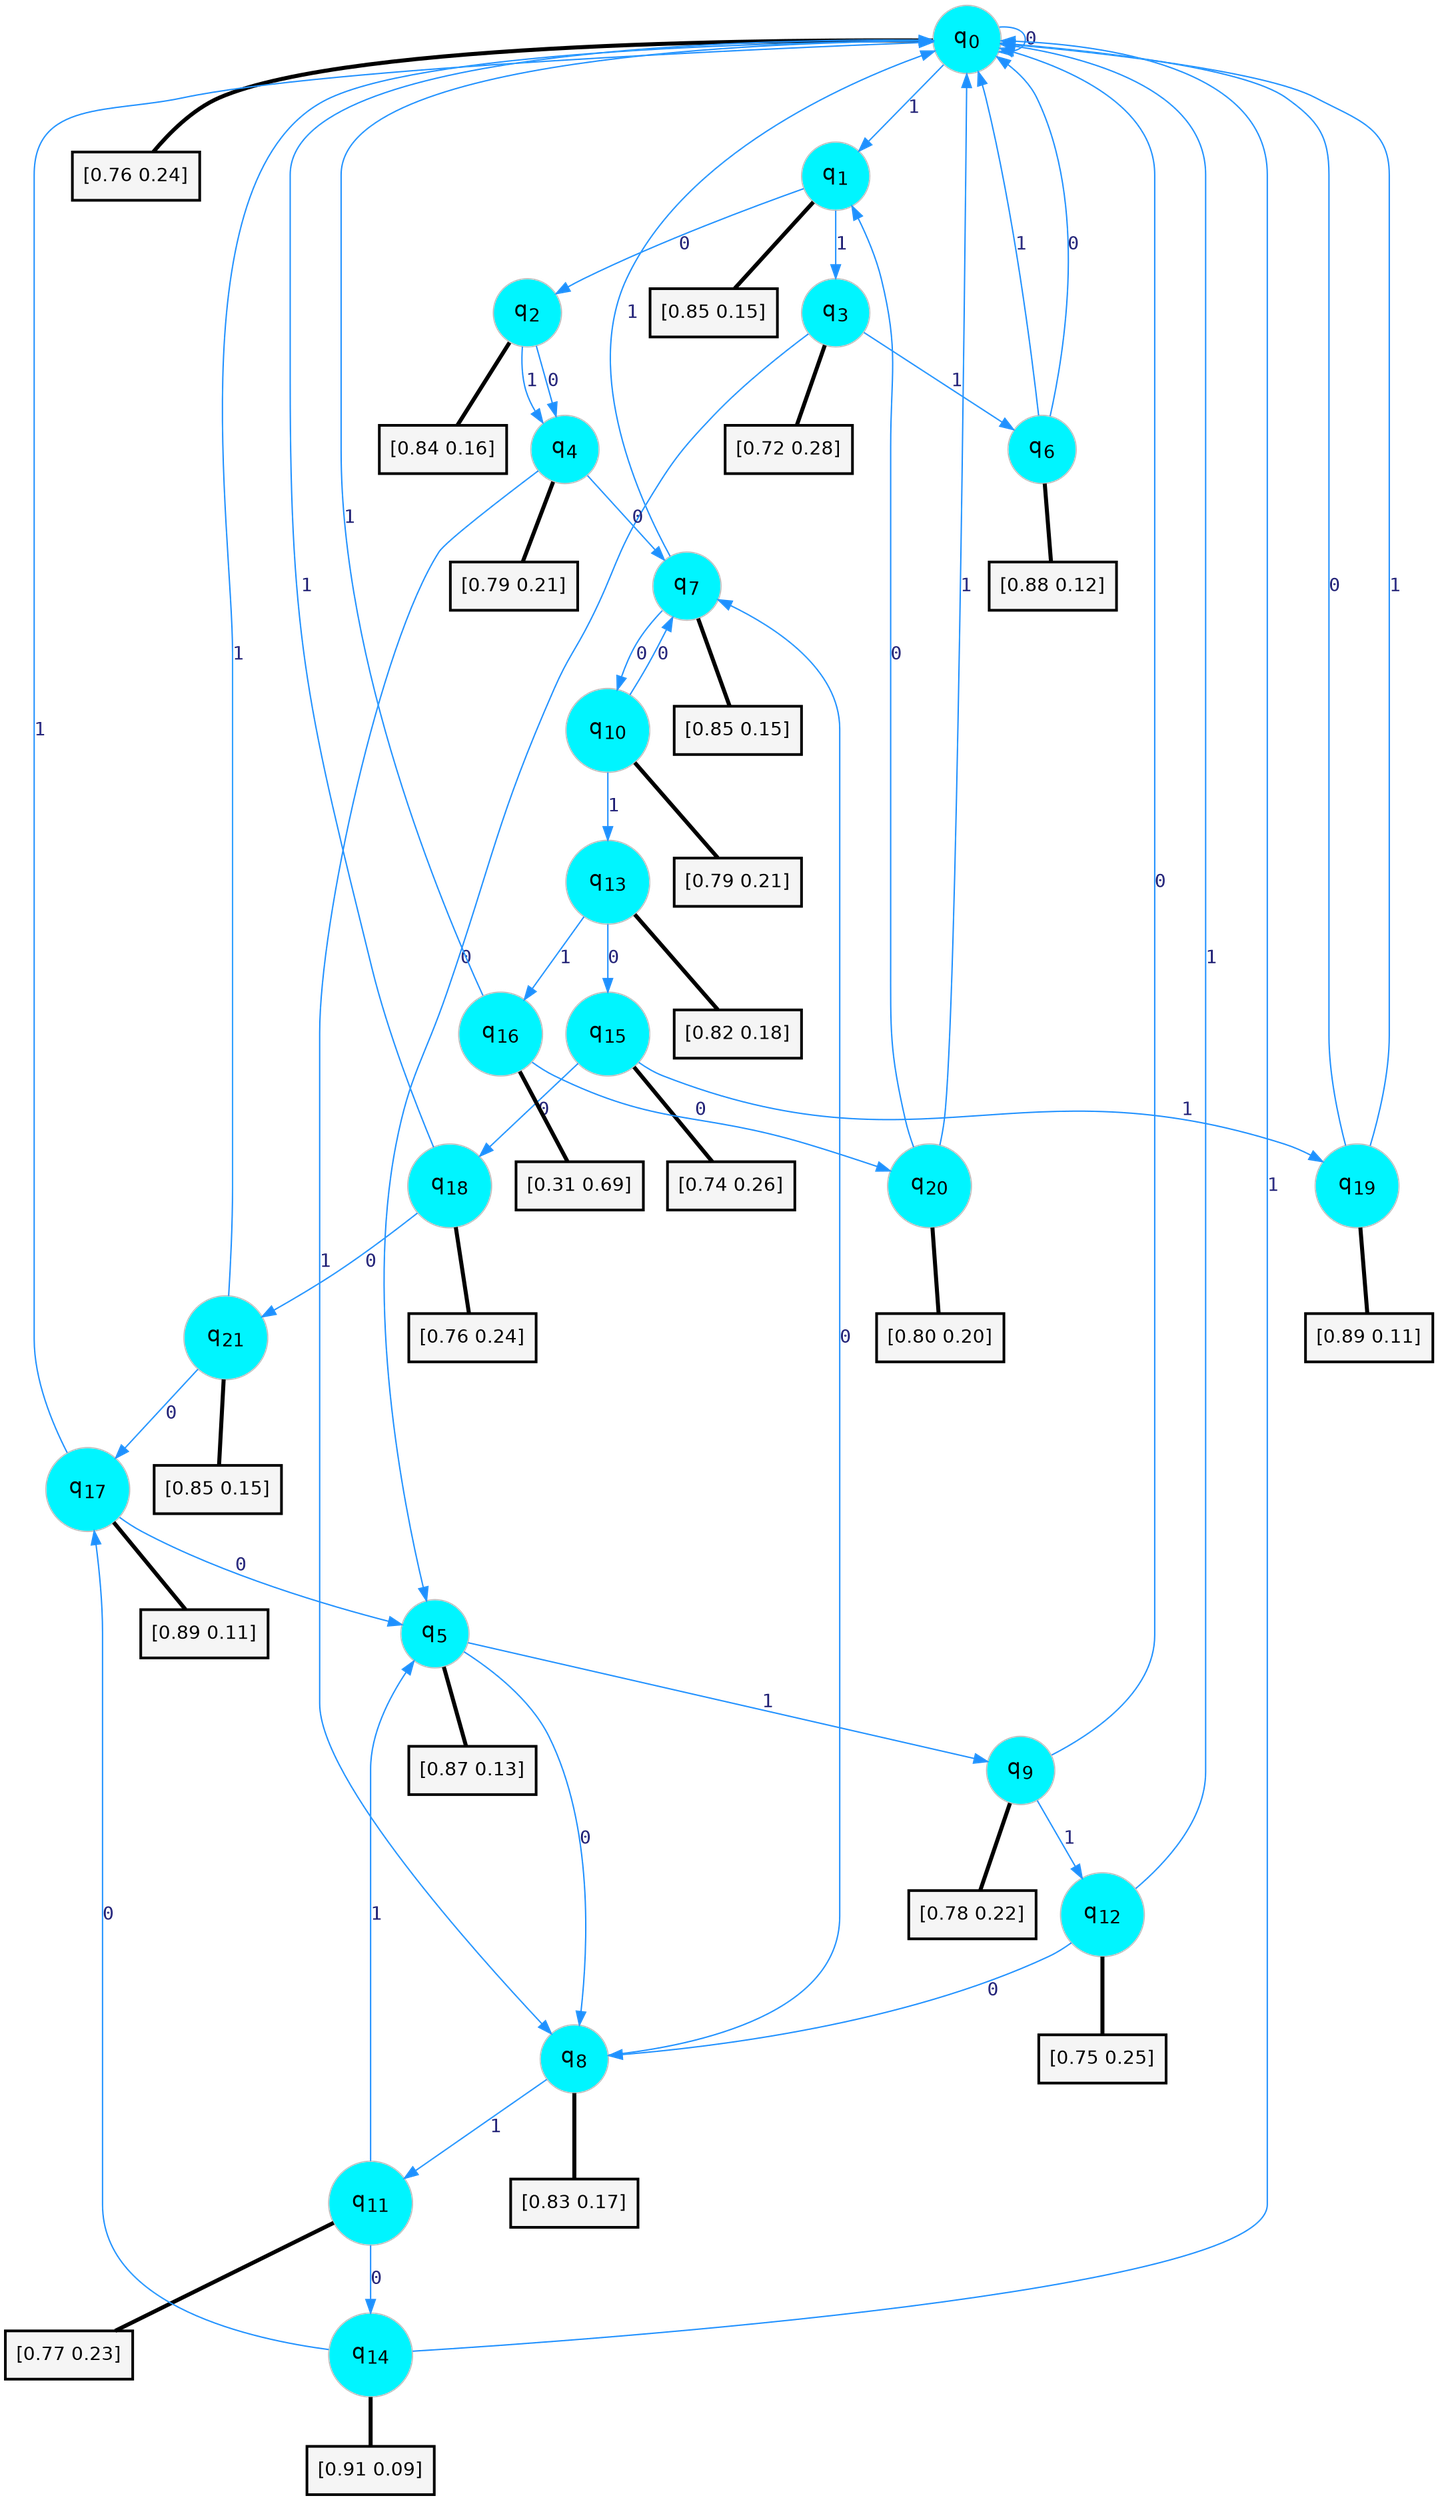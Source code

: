 digraph G {
graph [
bgcolor=transparent, dpi=300, rankdir=TD, size="40,25"];
node [
color=gray, fillcolor=turquoise1, fontcolor=black, fontname=Helvetica, fontsize=16, fontweight=bold, shape=circle, style=filled];
edge [
arrowsize=1, color=dodgerblue1, fontcolor=midnightblue, fontname=courier, fontweight=bold, penwidth=1, style=solid, weight=20];
0[label=<q<SUB>0</SUB>>];
1[label=<q<SUB>1</SUB>>];
2[label=<q<SUB>2</SUB>>];
3[label=<q<SUB>3</SUB>>];
4[label=<q<SUB>4</SUB>>];
5[label=<q<SUB>5</SUB>>];
6[label=<q<SUB>6</SUB>>];
7[label=<q<SUB>7</SUB>>];
8[label=<q<SUB>8</SUB>>];
9[label=<q<SUB>9</SUB>>];
10[label=<q<SUB>10</SUB>>];
11[label=<q<SUB>11</SUB>>];
12[label=<q<SUB>12</SUB>>];
13[label=<q<SUB>13</SUB>>];
14[label=<q<SUB>14</SUB>>];
15[label=<q<SUB>15</SUB>>];
16[label=<q<SUB>16</SUB>>];
17[label=<q<SUB>17</SUB>>];
18[label=<q<SUB>18</SUB>>];
19[label=<q<SUB>19</SUB>>];
20[label=<q<SUB>20</SUB>>];
21[label=<q<SUB>21</SUB>>];
22[label="[0.76 0.24]", shape=box,fontcolor=black, fontname=Helvetica, fontsize=14, penwidth=2, fillcolor=whitesmoke,color=black];
23[label="[0.85 0.15]", shape=box,fontcolor=black, fontname=Helvetica, fontsize=14, penwidth=2, fillcolor=whitesmoke,color=black];
24[label="[0.84 0.16]", shape=box,fontcolor=black, fontname=Helvetica, fontsize=14, penwidth=2, fillcolor=whitesmoke,color=black];
25[label="[0.72 0.28]", shape=box,fontcolor=black, fontname=Helvetica, fontsize=14, penwidth=2, fillcolor=whitesmoke,color=black];
26[label="[0.79 0.21]", shape=box,fontcolor=black, fontname=Helvetica, fontsize=14, penwidth=2, fillcolor=whitesmoke,color=black];
27[label="[0.87 0.13]", shape=box,fontcolor=black, fontname=Helvetica, fontsize=14, penwidth=2, fillcolor=whitesmoke,color=black];
28[label="[0.88 0.12]", shape=box,fontcolor=black, fontname=Helvetica, fontsize=14, penwidth=2, fillcolor=whitesmoke,color=black];
29[label="[0.85 0.15]", shape=box,fontcolor=black, fontname=Helvetica, fontsize=14, penwidth=2, fillcolor=whitesmoke,color=black];
30[label="[0.83 0.17]", shape=box,fontcolor=black, fontname=Helvetica, fontsize=14, penwidth=2, fillcolor=whitesmoke,color=black];
31[label="[0.78 0.22]", shape=box,fontcolor=black, fontname=Helvetica, fontsize=14, penwidth=2, fillcolor=whitesmoke,color=black];
32[label="[0.79 0.21]", shape=box,fontcolor=black, fontname=Helvetica, fontsize=14, penwidth=2, fillcolor=whitesmoke,color=black];
33[label="[0.77 0.23]", shape=box,fontcolor=black, fontname=Helvetica, fontsize=14, penwidth=2, fillcolor=whitesmoke,color=black];
34[label="[0.75 0.25]", shape=box,fontcolor=black, fontname=Helvetica, fontsize=14, penwidth=2, fillcolor=whitesmoke,color=black];
35[label="[0.82 0.18]", shape=box,fontcolor=black, fontname=Helvetica, fontsize=14, penwidth=2, fillcolor=whitesmoke,color=black];
36[label="[0.91 0.09]", shape=box,fontcolor=black, fontname=Helvetica, fontsize=14, penwidth=2, fillcolor=whitesmoke,color=black];
37[label="[0.74 0.26]", shape=box,fontcolor=black, fontname=Helvetica, fontsize=14, penwidth=2, fillcolor=whitesmoke,color=black];
38[label="[0.31 0.69]", shape=box,fontcolor=black, fontname=Helvetica, fontsize=14, penwidth=2, fillcolor=whitesmoke,color=black];
39[label="[0.89 0.11]", shape=box,fontcolor=black, fontname=Helvetica, fontsize=14, penwidth=2, fillcolor=whitesmoke,color=black];
40[label="[0.76 0.24]", shape=box,fontcolor=black, fontname=Helvetica, fontsize=14, penwidth=2, fillcolor=whitesmoke,color=black];
41[label="[0.89 0.11]", shape=box,fontcolor=black, fontname=Helvetica, fontsize=14, penwidth=2, fillcolor=whitesmoke,color=black];
42[label="[0.80 0.20]", shape=box,fontcolor=black, fontname=Helvetica, fontsize=14, penwidth=2, fillcolor=whitesmoke,color=black];
43[label="[0.85 0.15]", shape=box,fontcolor=black, fontname=Helvetica, fontsize=14, penwidth=2, fillcolor=whitesmoke,color=black];
0->0 [label=0];
0->1 [label=1];
0->22 [arrowhead=none, penwidth=3,color=black];
1->2 [label=0];
1->3 [label=1];
1->23 [arrowhead=none, penwidth=3,color=black];
2->4 [label=0];
2->4 [label=1];
2->24 [arrowhead=none, penwidth=3,color=black];
3->5 [label=0];
3->6 [label=1];
3->25 [arrowhead=none, penwidth=3,color=black];
4->7 [label=0];
4->8 [label=1];
4->26 [arrowhead=none, penwidth=3,color=black];
5->8 [label=0];
5->9 [label=1];
5->27 [arrowhead=none, penwidth=3,color=black];
6->0 [label=0];
6->0 [label=1];
6->28 [arrowhead=none, penwidth=3,color=black];
7->10 [label=0];
7->0 [label=1];
7->29 [arrowhead=none, penwidth=3,color=black];
8->7 [label=0];
8->11 [label=1];
8->30 [arrowhead=none, penwidth=3,color=black];
9->0 [label=0];
9->12 [label=1];
9->31 [arrowhead=none, penwidth=3,color=black];
10->7 [label=0];
10->13 [label=1];
10->32 [arrowhead=none, penwidth=3,color=black];
11->14 [label=0];
11->5 [label=1];
11->33 [arrowhead=none, penwidth=3,color=black];
12->8 [label=0];
12->0 [label=1];
12->34 [arrowhead=none, penwidth=3,color=black];
13->15 [label=0];
13->16 [label=1];
13->35 [arrowhead=none, penwidth=3,color=black];
14->17 [label=0];
14->0 [label=1];
14->36 [arrowhead=none, penwidth=3,color=black];
15->18 [label=0];
15->19 [label=1];
15->37 [arrowhead=none, penwidth=3,color=black];
16->20 [label=0];
16->0 [label=1];
16->38 [arrowhead=none, penwidth=3,color=black];
17->5 [label=0];
17->0 [label=1];
17->39 [arrowhead=none, penwidth=3,color=black];
18->21 [label=0];
18->0 [label=1];
18->40 [arrowhead=none, penwidth=3,color=black];
19->0 [label=0];
19->0 [label=1];
19->41 [arrowhead=none, penwidth=3,color=black];
20->1 [label=0];
20->0 [label=1];
20->42 [arrowhead=none, penwidth=3,color=black];
21->17 [label=0];
21->0 [label=1];
21->43 [arrowhead=none, penwidth=3,color=black];
}
